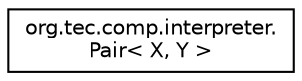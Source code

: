 digraph "Graphical Class Hierarchy"
{
 // LATEX_PDF_SIZE
  edge [fontname="Helvetica",fontsize="10",labelfontname="Helvetica",labelfontsize="10"];
  node [fontname="Helvetica",fontsize="10",shape=record];
  rankdir="LR";
  Node0 [label="org.tec.comp.interpreter.\lPair\< X, Y \>",height=0.2,width=0.4,color="black", fillcolor="white", style="filled",URL="$classorg_1_1tec_1_1comp_1_1interpreter_1_1_pair.html",tooltip=" "];
}
